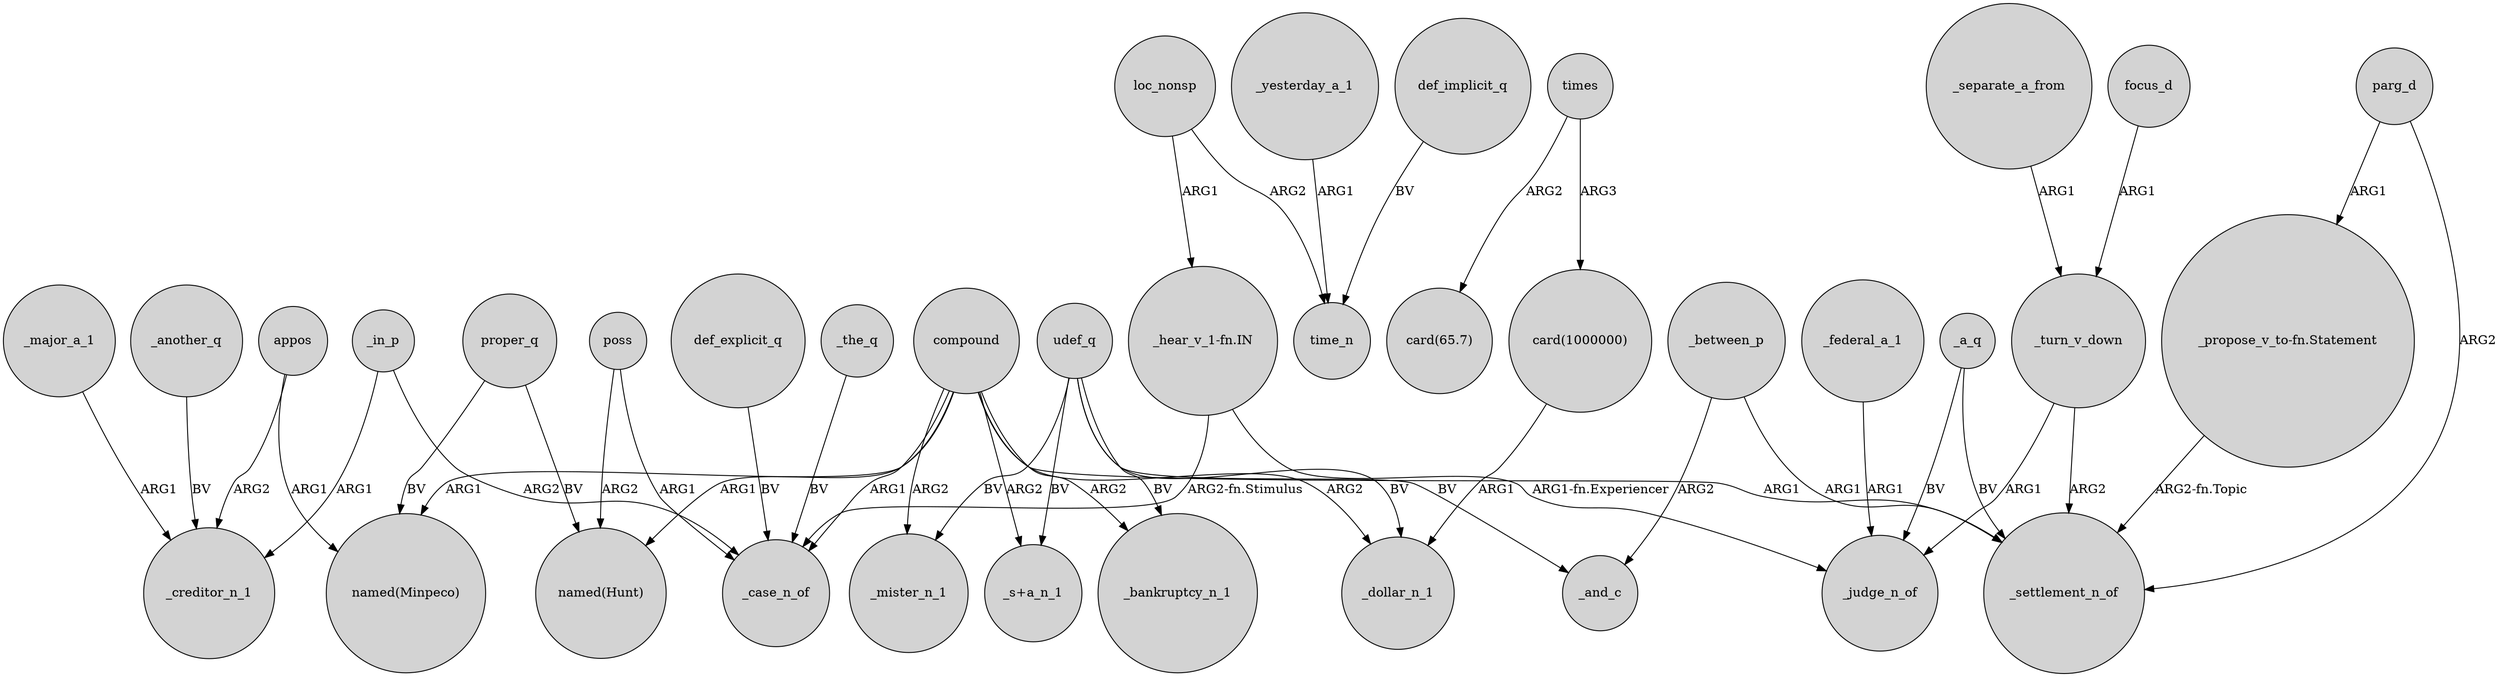 digraph {
	node [shape=circle style=filled]
	"card(1000000)" -> _dollar_n_1 [label=ARG1]
	_turn_v_down -> _judge_n_of [label=ARG1]
	_yesterday_a_1 -> time_n [label=ARG1]
	"_propose_v_to-fn.Statement" -> _settlement_n_of [label="ARG2-fn.Topic"]
	compound -> _settlement_n_of [label=ARG1]
	_between_p -> _settlement_n_of [label=ARG1]
	udef_q -> _bankruptcy_n_1 [label=BV]
	_a_q -> _settlement_n_of [label=BV]
	times -> "card(65.7)" [label=ARG2]
	proper_q -> "named(Minpeco)" [label=BV]
	compound -> _bankruptcy_n_1 [label=ARG2]
	poss -> _case_n_of [label=ARG1]
	compound -> _mister_n_1 [label=ARG2]
	compound -> "named(Hunt)" [label=ARG1]
	_another_q -> _creditor_n_1 [label=BV]
	_in_p -> _creditor_n_1 [label=ARG1]
	_the_q -> _case_n_of [label=BV]
	udef_q -> _mister_n_1 [label=BV]
	parg_d -> "_propose_v_to-fn.Statement" [label=ARG1]
	"_hear_v_1-fn.IN" -> _judge_n_of [label="ARG1-fn.Experiencer"]
	loc_nonsp -> time_n [label=ARG2]
	"_hear_v_1-fn.IN" -> _case_n_of [label="ARG2-fn.Stimulus"]
	_a_q -> _judge_n_of [label=BV]
	poss -> "named(Hunt)" [label=ARG2]
	compound -> _case_n_of [label=ARG1]
	_separate_a_from -> _turn_v_down [label=ARG1]
	appos -> "named(Minpeco)" [label=ARG1]
	times -> "card(1000000)" [label=ARG3]
	udef_q -> "_s+a_n_1" [label=BV]
	_major_a_1 -> _creditor_n_1 [label=ARG1]
	_between_p -> _and_c [label=ARG2]
	loc_nonsp -> "_hear_v_1-fn.IN" [label=ARG1]
	appos -> _creditor_n_1 [label=ARG2]
	_turn_v_down -> _settlement_n_of [label=ARG2]
	_in_p -> _case_n_of [label=ARG2]
	compound -> "_s+a_n_1" [label=ARG2]
	_federal_a_1 -> _judge_n_of [label=ARG1]
	compound -> "named(Minpeco)" [label=ARG1]
	compound -> _dollar_n_1 [label=ARG2]
	udef_q -> _and_c [label=BV]
	focus_d -> _turn_v_down [label=ARG1]
	proper_q -> "named(Hunt)" [label=BV]
	def_explicit_q -> _case_n_of [label=BV]
	udef_q -> _dollar_n_1 [label=BV]
	def_implicit_q -> time_n [label=BV]
	parg_d -> _settlement_n_of [label=ARG2]
}
